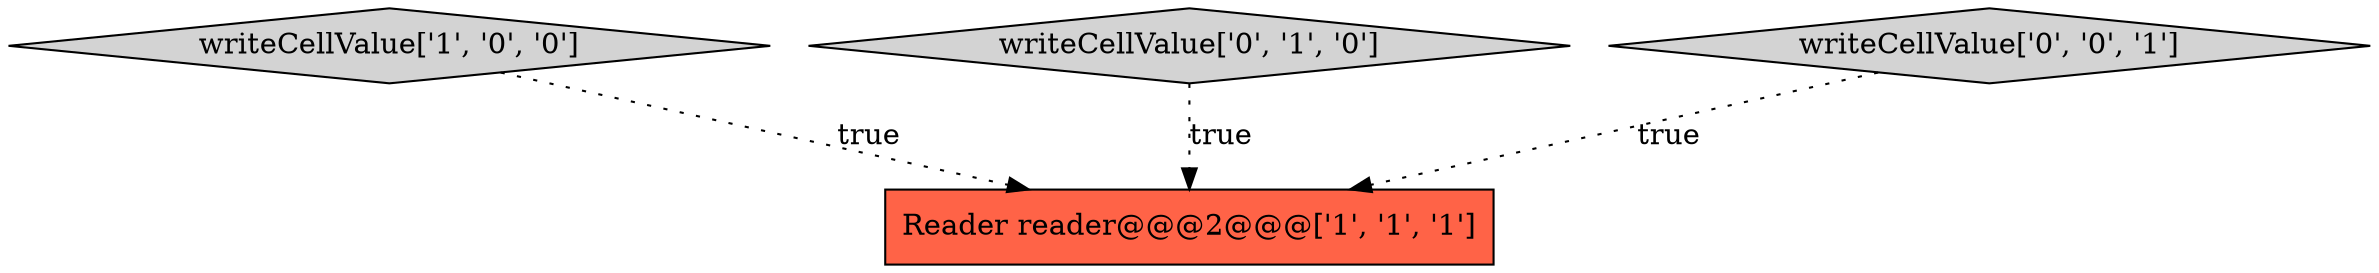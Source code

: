 digraph {
0 [style = filled, label = "Reader reader@@@2@@@['1', '1', '1']", fillcolor = tomato, shape = box image = "AAA0AAABBB1BBB"];
1 [style = filled, label = "writeCellValue['1', '0', '0']", fillcolor = lightgray, shape = diamond image = "AAA0AAABBB1BBB"];
2 [style = filled, label = "writeCellValue['0', '1', '0']", fillcolor = lightgray, shape = diamond image = "AAA0AAABBB2BBB"];
3 [style = filled, label = "writeCellValue['0', '0', '1']", fillcolor = lightgray, shape = diamond image = "AAA0AAABBB3BBB"];
2->0 [style = dotted, label="true"];
3->0 [style = dotted, label="true"];
1->0 [style = dotted, label="true"];
}
